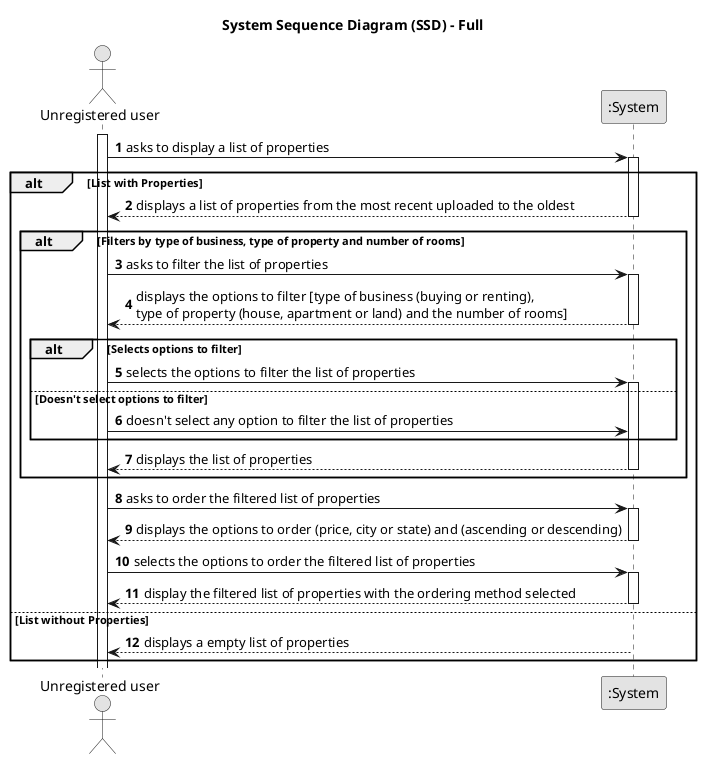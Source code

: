@startuml
skinparam monochrome true
skinparam packageStyle rectangle
skinparam shadowing false

title System Sequence Diagram (SSD) - Full

autonumber

actor "Unregistered user" as User
participant ":System" as System

activate User

    User -> System : asks to display a list of properties
            activate System

    alt List with Properties

    System --> User : displays a list of properties from the most recent uploaded to the oldest
            deactivate System

            alt Filters by type of business, type of property and number of rooms

            User -> System : asks to filter the list of properties
                    activate System

                System --> User : displays the options to filter [type of business (buying or renting), \ntype of property (house, apartment or land) and the number of rooms]
                    deactivate System

                    alt Selects options to filter

                    User -> System : selects the options to filter the list of properties
                        activate System

                    else Doesn't select options to filter

                    User -> System : doesn't select any option to filter the list of properties

                    end

                System --> User : displays the list of properties
                    deactivate System

            end

            User -> System : asks to order the filtered list of properties
                    activate System

                System --> User : displays the options to order (price, city or state) and (ascending or descending)
                    deactivate System

                User -> System : selects the options to order the filtered list of properties
                    activate System

                System --> User : display the filtered list of properties with the ordering method selected
                    deactivate System

    else List without Properties

    System --> User : displays a empty list of properties
            deactivate System

    end

@enduml